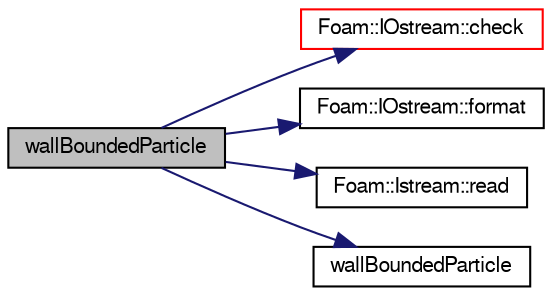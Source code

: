 digraph "wallBoundedParticle"
{
  bgcolor="transparent";
  edge [fontname="FreeSans",fontsize="10",labelfontname="FreeSans",labelfontsize="10"];
  node [fontname="FreeSans",fontsize="10",shape=record];
  rankdir="LR";
  Node9 [label="wallBoundedParticle",height=0.2,width=0.4,color="black", fillcolor="grey75", style="filled", fontcolor="black"];
  Node9 -> Node10 [color="midnightblue",fontsize="10",style="solid",fontname="FreeSans"];
  Node10 [label="Foam::IOstream::check",height=0.2,width=0.4,color="red",URL="$a26226.html#a367eb3425fc4e8270e2aa961df8ac8a5",tooltip="Check IOstream status for given operation. "];
  Node9 -> Node59 [color="midnightblue",fontsize="10",style="solid",fontname="FreeSans"];
  Node59 [label="Foam::IOstream::format",height=0.2,width=0.4,color="black",URL="$a26226.html#a33bbef3587114a06f7bdc0b91ba57ed9",tooltip="Return current stream format. "];
  Node9 -> Node60 [color="midnightblue",fontsize="10",style="solid",fontname="FreeSans"];
  Node60 [label="Foam::Istream::read",height=0.2,width=0.4,color="black",URL="$a26234.html#a89057c9d9e24ba872ccb8546086498ec",tooltip="Return next token from stream. "];
  Node9 -> Node61 [color="midnightblue",fontsize="10",style="solid",fontname="FreeSans"];
  Node61 [label="wallBoundedParticle",height=0.2,width=0.4,color="black",URL="$a28794.html#a4ec5b73e31634456fc7889e9c944915c",tooltip="Construct from components. "];
}
